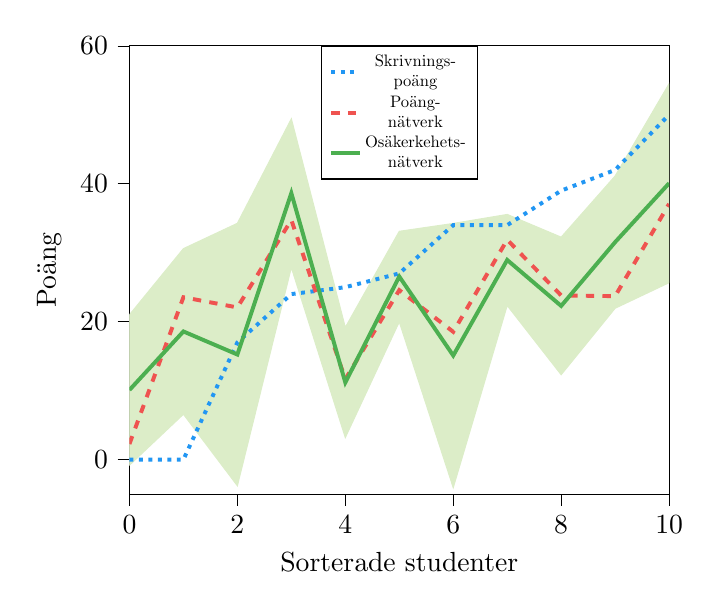 % This file was created by matplotlib2tikz v0.7.4.
\begin{tikzpicture}

\definecolor{klight_green_100}{RGB}{220, 237, 200}
\definecolor{klight_green_200}{RGB}{197, 225, 165}
\definecolor{klight_green_300}{RGB}{174, 213, 129}
\definecolor{klight_green_400}{RGB}{156, 204, 101}
\definecolor{klight_green_500}{RGB}{139, 195, 74}
\definecolor{kred_100}{RGB}{255, 205, 210}
\definecolor{kred_400}{RGB}{239, 83, 80}
\definecolor{kyellow_400}{RGB}{255, 238, 88}
\definecolor{kgreen_300}{RGB}{129, 199, 132}
\definecolor{kgreen_500}{RGB}{76, 175, 80}
\definecolor{kblue_500}{RGB}{33, 150, 243}
\definecolor{kgrey}{RGB}{222,222,222}
\definecolor{korange}{RGB}{255, 152, 0}  % orange 500

\begin{axis}[
tick align=outside,
tick pos=left,
x grid style={white!69.02!black},
xlabel={Sorterade studenter},
xmin=0, xmax=10,
xtick style={color=black},
y grid style={white!69.02!black},
ylabel={Poäng},
ymin=-5, ymax=60,
legend style={at={(0.5, 1)},
                nodes={scale=0.6, transform shape},
                cells={align=center},
                anchor=north,legend columns=1},
legend image post style={scale=0.6},
ytick style={color=black}
]
\path [draw=klight_green_100, fill=klight_green_100]
(axis cs:0,20.996)
--(axis cs:0,-0.803)
--(axis cs:1,6.585)
--(axis cs:2,-3.787)
--(axis cs:3,27.865)
--(axis cs:4,3.207)
--(axis cs:5,19.979)
--(axis cs:6,-4.053)
--(axis cs:7,22.347)
--(axis cs:8,12.318)
--(axis cs:9,21.95)
--(axis cs:10,25.656)
--(axis cs:10,54.497)
--(axis cs:10,54.497)
--(axis cs:9,41.119)
--(axis cs:8,32.252)
--(axis cs:7,35.549)
--(axis cs:6,34.241)
--(axis cs:5,33.102)
--(axis cs:4,19.164)
--(axis cs:3,49.41)
--(axis cs:2,34.262)
--(axis cs:1,30.588)
--(axis cs:0,20.996)
--cycle;

\addplot [thick, kblue_500, line width=0.5mm, dotted]
table {%
0 0
1 0
2 17
3 24
4 25
5 27
6 34
7 34
8 39
9 42
10 50
};
\addplot [thick, kred_400, line width=0.5mm, dashed]
table {%
0 2.271
1 23.544
2 22.066
3 34.743
4 11.655
5 24.573
6 18.532
7 31.88
8 23.806
9 23.704
10 37.076
};
\addplot [thick, kgreen_500, line width=0.5mm]
table {%
0 10.096
1 18.586
2 15.237
3 38.637
4 11.185
5 26.54
6 15.094
7 28.948
8 22.285
9 31.534
10 40.076
};
\legend{Skrivnings-\\poäng, Poäng-\\nätverk, Osäkerkehets-\\nätverk}
\end{axis}

\end{tikzpicture}